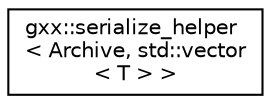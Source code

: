 digraph "Graphical Class Hierarchy"
{
  edge [fontname="Helvetica",fontsize="10",labelfontname="Helvetica",labelfontsize="10"];
  node [fontname="Helvetica",fontsize="10",shape=record];
  rankdir="LR";
  Node1 [label="gxx::serialize_helper\l\< Archive, std::vector\l\< T \> \>",height=0.2,width=0.4,color="black", fillcolor="white", style="filled",URL="$structgxx_1_1serialize__helper_3_01Archive_00_01std_1_1vector_3_01T_01_4_01_4.html"];
}
